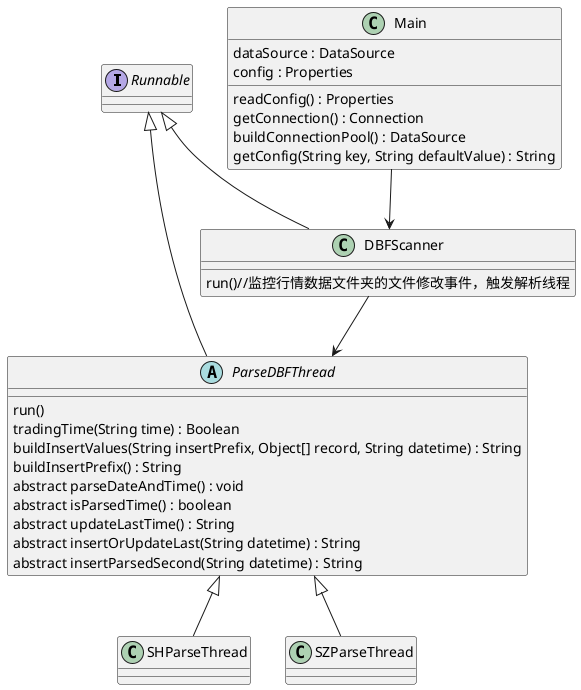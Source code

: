 @startuml

interface Runnable

class Main{
dataSource : DataSource
config : Properties
readConfig() : Properties
getConnection() : Connection
buildConnectionPool() : DataSource
getConfig(String key, String defaultValue) : String
}
class DBFScanner{
run()//监控行情数据文件夹的文件修改事件，触发解析线程
}
abstract class ParseDBFThread{
run()
tradingTime(String time) : Boolean
buildInsertValues(String insertPrefix, Object[] record, String datetime) : String
buildInsertPrefix() : String
abstract parseDateAndTime() : void
abstract isParsedTime() : boolean
abstract updateLastTime() : String
abstract insertOrUpdateLast(String datetime) : String
abstract insertParsedSecond(String datetime) : String
}
class SHParseThread
class SZParseThread

Main -down-> DBFScanner
DBFScanner -down-> ParseDBFThread

Runnable <|-down- DBFScanner
Runnable <|-down- ParseDBFThread

SHParseThread -up-|> ParseDBFThread
SZParseThread -up-|> ParseDBFThread
@enduml